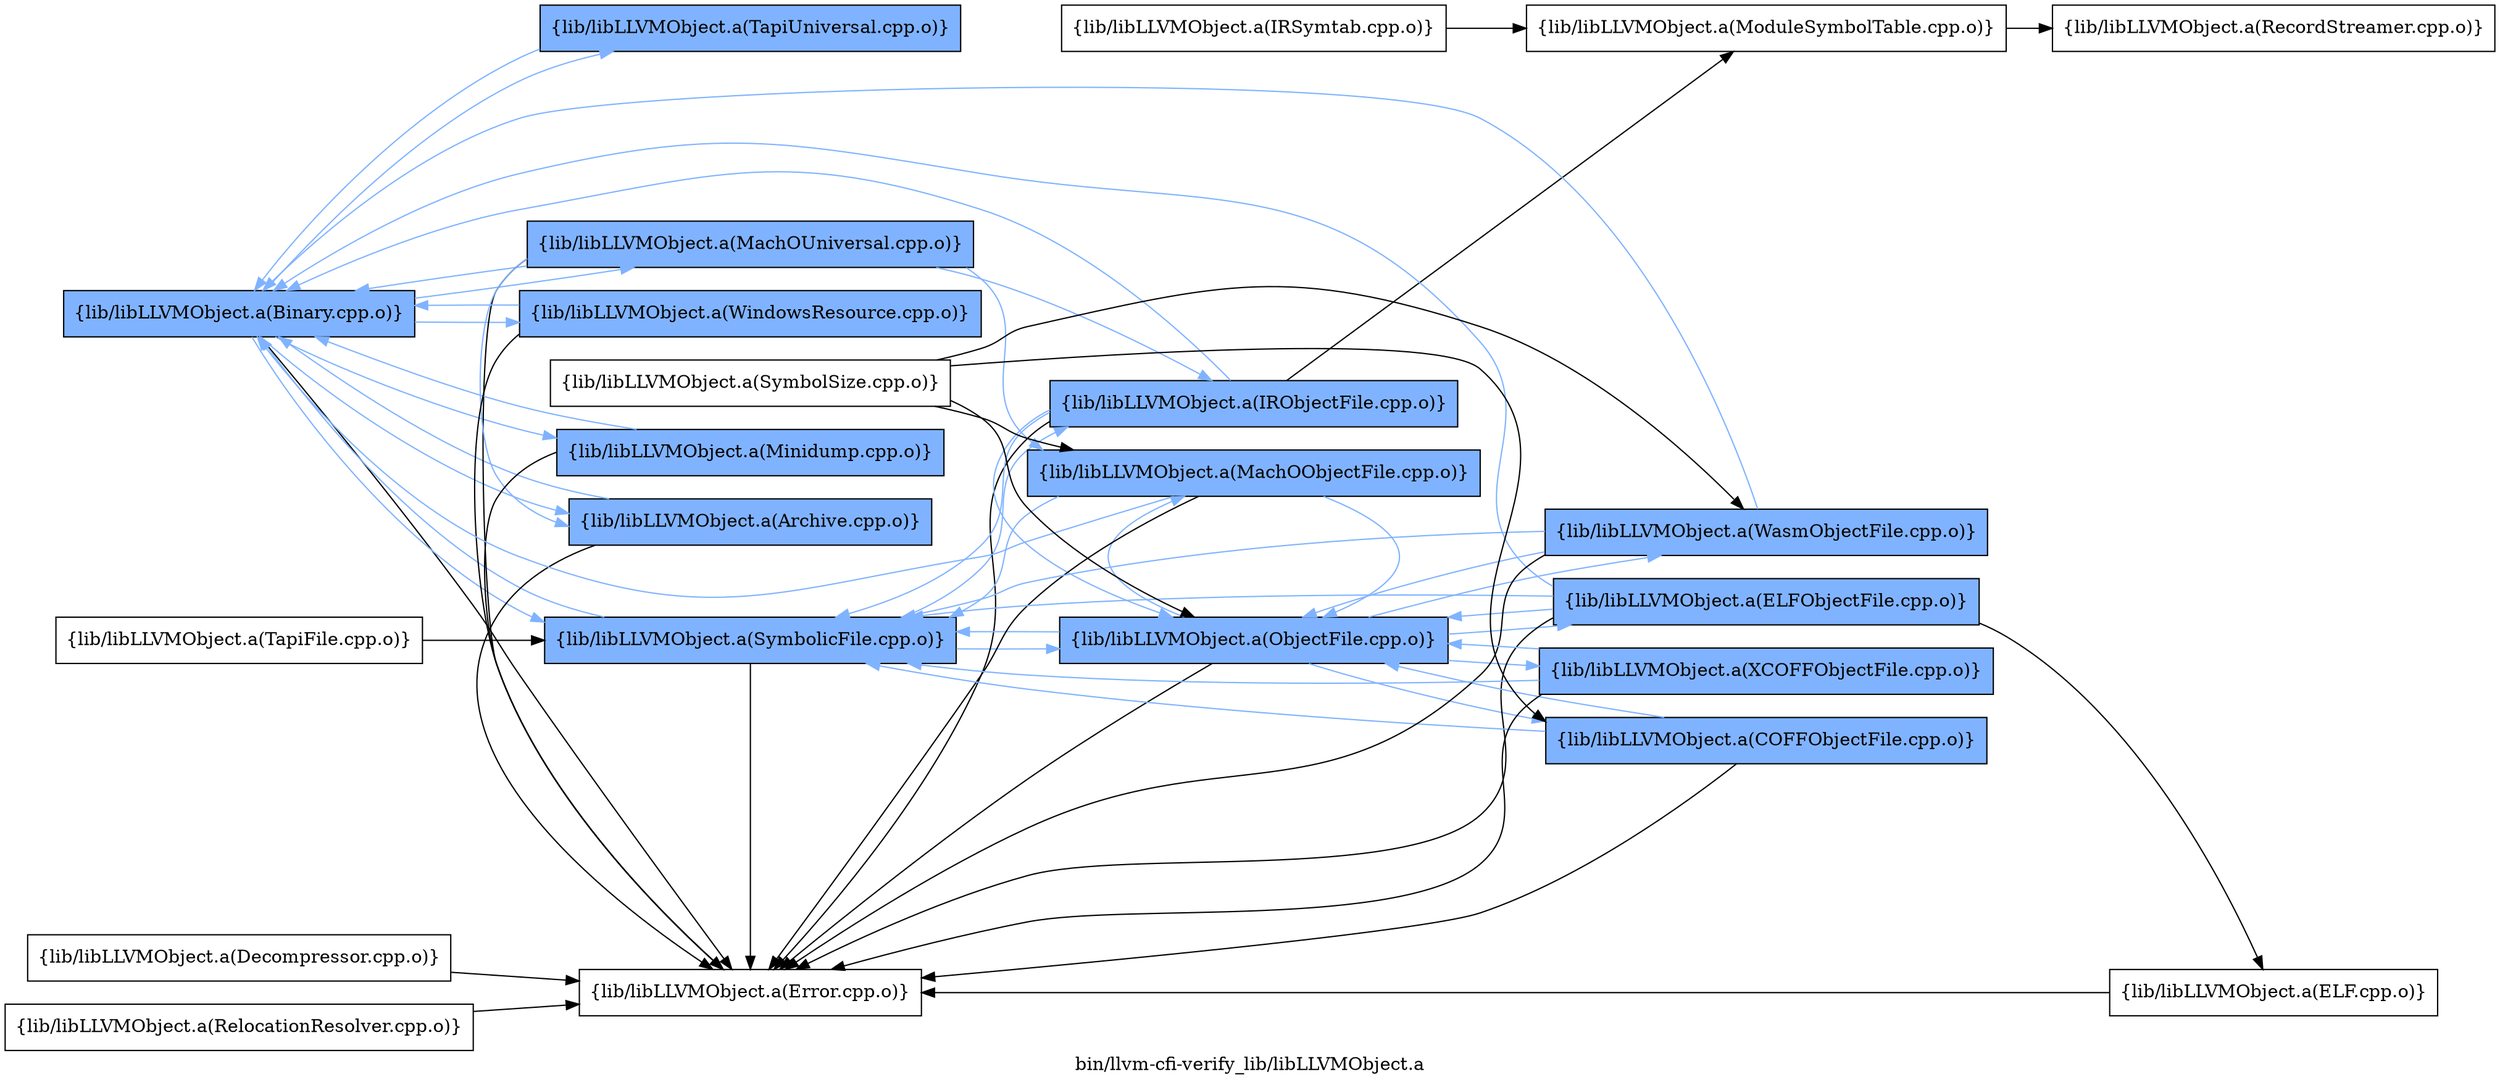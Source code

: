 digraph "bin/llvm-cfi-verify_lib/libLLVMObject.a" {
	label="bin/llvm-cfi-verify_lib/libLLVMObject.a";
	rankdir=LR;
	{ rank=same; Node0x5595463a0468;  }
	{ rank=same; Node0x5595463a00f8; Node0x5595463a0968; Node0x559546394f28; Node0x5595463942a8; Node0x559546391878; Node0x559546391058; Node0x559546390838;  }
	{ rank=same; Node0x5595463a1b38; Node0x55954638f7f8; Node0x55954638ec18;  }
	{ rank=same; Node0x559546398498; Node0x55954638e588; Node0x55954639bfa8; Node0x559546396cd8; Node0x5595463936c8;  }
	{ rank=same; Node0x5595463a0468;  }
	{ rank=same; Node0x5595463a00f8; Node0x5595463a0968; Node0x559546394f28; Node0x5595463942a8; Node0x559546391878; Node0x559546391058; Node0x559546390838;  }
	{ rank=same; Node0x5595463a1b38; Node0x55954638f7f8; Node0x55954638ec18;  }
	{ rank=same; Node0x559546398498; Node0x55954638e588; Node0x55954639bfa8; Node0x559546396cd8; Node0x5595463936c8;  }

	Node0x5595463a0468 [shape=record,shape=box,group=1,style=filled,fillcolor="0.600000 0.5 1",label="{lib/libLLVMObject.a(Binary.cpp.o)}"];
	Node0x5595463a0468 -> Node0x5595463a00f8;
	Node0x5595463a0468 -> Node0x5595463a0968[color="0.600000 0.5 1"];
	Node0x5595463a0468 -> Node0x559546394f28[color="0.600000 0.5 1"];
	Node0x5595463a0468 -> Node0x5595463942a8[color="0.600000 0.5 1"];
	Node0x5595463a0468 -> Node0x559546391878[color="0.600000 0.5 1"];
	Node0x5595463a0468 -> Node0x559546391058[color="0.600000 0.5 1"];
	Node0x5595463a0468 -> Node0x559546390838[color="0.600000 0.5 1"];
	Node0x5595463a00f8 [shape=record,shape=box,group=0,label="{lib/libLLVMObject.a(Error.cpp.o)}"];
	Node0x55954638ec18 [shape=record,shape=box,group=1,style=filled,fillcolor="0.600000 0.5 1",label="{lib/libLLVMObject.a(MachOObjectFile.cpp.o)}"];
	Node0x55954638ec18 -> Node0x5595463a0468[color="0.600000 0.5 1"];
	Node0x55954638ec18 -> Node0x5595463a00f8;
	Node0x55954638ec18 -> Node0x5595463a0968[color="0.600000 0.5 1"];
	Node0x55954638ec18 -> Node0x55954638f7f8[color="0.600000 0.5 1"];
	Node0x55954639bfa8 [shape=record,shape=box,group=1,style=filled,fillcolor="0.600000 0.5 1",label="{lib/libLLVMObject.a(COFFObjectFile.cpp.o)}"];
	Node0x55954639bfa8 -> Node0x5595463a00f8;
	Node0x55954639bfa8 -> Node0x5595463a0968[color="0.600000 0.5 1"];
	Node0x55954639bfa8 -> Node0x55954638f7f8[color="0.600000 0.5 1"];
	Node0x5595463942a8 [shape=record,shape=box,group=1,style=filled,fillcolor="0.600000 0.5 1",label="{lib/libLLVMObject.a(MachOUniversal.cpp.o)}"];
	Node0x5595463942a8 -> Node0x5595463a0468[color="0.600000 0.5 1"];
	Node0x5595463942a8 -> Node0x5595463a00f8;
	Node0x5595463942a8 -> Node0x5595463a1b38[color="0.600000 0.5 1"];
	Node0x5595463942a8 -> Node0x55954638ec18[color="0.600000 0.5 1"];
	Node0x5595463942a8 -> Node0x559546394f28[color="0.600000 0.5 1"];
	Node0x5595463a0968 [shape=record,shape=box,group=1,style=filled,fillcolor="0.600000 0.5 1",label="{lib/libLLVMObject.a(SymbolicFile.cpp.o)}"];
	Node0x5595463a0968 -> Node0x5595463a0468[color="0.600000 0.5 1"];
	Node0x5595463a0968 -> Node0x5595463a00f8;
	Node0x5595463a0968 -> Node0x5595463a1b38[color="0.600000 0.5 1"];
	Node0x5595463a0968 -> Node0x55954638f7f8[color="0.600000 0.5 1"];
	Node0x559546394f28 [shape=record,shape=box,group=1,style=filled,fillcolor="0.600000 0.5 1",label="{lib/libLLVMObject.a(Archive.cpp.o)}"];
	Node0x559546394f28 -> Node0x5595463a0468[color="0.600000 0.5 1"];
	Node0x559546394f28 -> Node0x5595463a00f8;
	Node0x559546391878 [shape=record,shape=box,group=1,style=filled,fillcolor="0.600000 0.5 1",label="{lib/libLLVMObject.a(Minidump.cpp.o)}"];
	Node0x559546391878 -> Node0x5595463a0468[color="0.600000 0.5 1"];
	Node0x559546391878 -> Node0x5595463a00f8;
	Node0x559546391058 [shape=record,shape=box,group=1,style=filled,fillcolor="0.600000 0.5 1",label="{lib/libLLVMObject.a(WindowsResource.cpp.o)}"];
	Node0x559546391058 -> Node0x5595463a0468[color="0.600000 0.5 1"];
	Node0x559546391058 -> Node0x5595463a00f8;
	Node0x559546390838 [shape=record,shape=box,group=1,style=filled,fillcolor="0.600000 0.5 1",label="{lib/libLLVMObject.a(TapiUniversal.cpp.o)}"];
	Node0x559546390838 -> Node0x5595463a0468[color="0.600000 0.5 1"];
	Node0x5595463a1b38 [shape=record,shape=box,group=1,style=filled,fillcolor="0.600000 0.5 1",label="{lib/libLLVMObject.a(IRObjectFile.cpp.o)}"];
	Node0x5595463a1b38 -> Node0x5595463a0468[color="0.600000 0.5 1"];
	Node0x5595463a1b38 -> Node0x5595463a00f8;
	Node0x5595463a1b38 -> Node0x5595463a0968[color="0.600000 0.5 1"];
	Node0x5595463a1b38 -> Node0x559546398498;
	Node0x5595463a1b38 -> Node0x55954638f7f8[color="0.600000 0.5 1"];
	Node0x55954638f7f8 [shape=record,shape=box,group=1,style=filled,fillcolor="0.600000 0.5 1",label="{lib/libLLVMObject.a(ObjectFile.cpp.o)}"];
	Node0x55954638f7f8 -> Node0x5595463a00f8;
	Node0x55954638f7f8 -> Node0x5595463a0968[color="0.600000 0.5 1"];
	Node0x55954638f7f8 -> Node0x55954638ec18[color="0.600000 0.5 1"];
	Node0x55954638f7f8 -> Node0x55954638e588[color="0.600000 0.5 1"];
	Node0x55954638f7f8 -> Node0x55954639bfa8[color="0.600000 0.5 1"];
	Node0x55954638f7f8 -> Node0x559546396cd8[color="0.600000 0.5 1"];
	Node0x55954638f7f8 -> Node0x5595463936c8[color="0.600000 0.5 1"];
	Node0x559546398498 [shape=record,shape=box,group=0,label="{lib/libLLVMObject.a(ModuleSymbolTable.cpp.o)}"];
	Node0x559546398498 -> Node0x5595463a13b8;
	Node0x5595463a13b8 [shape=record,shape=box,group=0,label="{lib/libLLVMObject.a(RecordStreamer.cpp.o)}"];
	Node0x55954638e588 [shape=record,shape=box,group=1,style=filled,fillcolor="0.600000 0.5 1",label="{lib/libLLVMObject.a(ELFObjectFile.cpp.o)}"];
	Node0x55954638e588 -> Node0x5595463a0468[color="0.600000 0.5 1"];
	Node0x55954638e588 -> Node0x5595463a00f8;
	Node0x55954638e588 -> Node0x5595463a0968[color="0.600000 0.5 1"];
	Node0x55954638e588 -> Node0x55954638f7f8[color="0.600000 0.5 1"];
	Node0x55954638e588 -> Node0x55954639ffb8;
	Node0x559546396cd8 [shape=record,shape=box,group=1,style=filled,fillcolor="0.600000 0.5 1",label="{lib/libLLVMObject.a(WasmObjectFile.cpp.o)}"];
	Node0x559546396cd8 -> Node0x5595463a0468[color="0.600000 0.5 1"];
	Node0x559546396cd8 -> Node0x5595463a00f8;
	Node0x559546396cd8 -> Node0x5595463a0968[color="0.600000 0.5 1"];
	Node0x559546396cd8 -> Node0x55954638f7f8[color="0.600000 0.5 1"];
	Node0x5595463936c8 [shape=record,shape=box,group=1,style=filled,fillcolor="0.600000 0.5 1",label="{lib/libLLVMObject.a(XCOFFObjectFile.cpp.o)}"];
	Node0x5595463936c8 -> Node0x5595463a00f8;
	Node0x5595463936c8 -> Node0x5595463a0968[color="0.600000 0.5 1"];
	Node0x5595463936c8 -> Node0x55954638f7f8[color="0.600000 0.5 1"];
	Node0x55954639ffb8 [shape=record,shape=box,group=0,label="{lib/libLLVMObject.a(ELF.cpp.o)}"];
	Node0x55954639ffb8 -> Node0x5595463a00f8;
	Node0x5595463935d8 [shape=record,shape=box,group=0,label="{lib/libLLVMObject.a(IRSymtab.cpp.o)}"];
	Node0x5595463935d8 -> Node0x559546398498;
	Node0x559546392958 [shape=record,shape=box,group=0,label="{lib/libLLVMObject.a(TapiFile.cpp.o)}"];
	Node0x559546392958 -> Node0x5595463a0968;
	Node0x559546394c08 [shape=record,shape=box,group=0,label="{lib/libLLVMObject.a(SymbolSize.cpp.o)}"];
	Node0x559546394c08 -> Node0x55954638f7f8;
	Node0x559546394c08 -> Node0x55954638ec18;
	Node0x559546394c08 -> Node0x55954639bfa8;
	Node0x559546394c08 -> Node0x559546396cd8;
	Node0x559546398948 [shape=record,shape=box,group=0,label="{lib/libLLVMObject.a(Decompressor.cpp.o)}"];
	Node0x559546398948 -> Node0x5595463a00f8;
	Node0x559546398b78 [shape=record,shape=box,group=0,label="{lib/libLLVMObject.a(RelocationResolver.cpp.o)}"];
	Node0x559546398b78 -> Node0x5595463a00f8;
}
